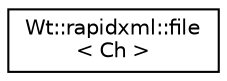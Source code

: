 digraph "Graphical Class Hierarchy"
{
 // LATEX_PDF_SIZE
  edge [fontname="Helvetica",fontsize="10",labelfontname="Helvetica",labelfontsize="10"];
  node [fontname="Helvetica",fontsize="10",shape=record];
  rankdir="LR";
  Node0 [label="Wt::rapidxml::file\l\< Ch \>",height=0.2,width=0.4,color="black", fillcolor="white", style="filled",URL="$classWt_1_1rapidxml_1_1file.html",tooltip="Represents data loaded from a file."];
}
